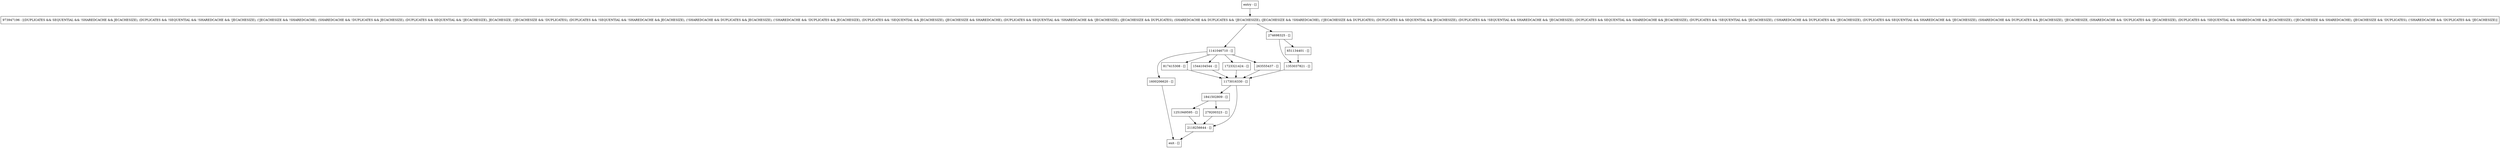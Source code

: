 digraph search {
node [shape=record];
1251949595 [label="1251949595 - []"];
1841502809 [label="1841502809 - []"];
1173016330 [label="1173016330 - []"];
817415308 [label="817415308 - []"];
1600206620 [label="1600206620 - []"];
entry [label="entry - []"];
exit [label="exit - []"];
1544104544 [label="1544104544 - []"];
973947196 [label="973947196 - [(DUPLICATES && SEQUENTIAL && !SHAREDCACHE && JECACHESIZE), (DUPLICATES && !SEQUENTIAL && !SHAREDCACHE && !JECACHESIZE), (!JECACHESIZE && !SHAREDCACHE), (SHAREDCACHE && !DUPLICATES && JECACHESIZE), (DUPLICATES && SEQUENTIAL && !JECACHESIZE), JECACHESIZE, (!JECACHESIZE && !DUPLICATES), (DUPLICATES && !SEQUENTIAL && !SHAREDCACHE && JECACHESIZE), (!SHAREDCACHE && DUPLICATES && JECACHESIZE), (!SHAREDCACHE && !DUPLICATES && JECACHESIZE), (DUPLICATES && !SEQUENTIAL && JECACHESIZE), (JECACHESIZE && SHAREDCACHE), (DUPLICATES && SEQUENTIAL && !SHAREDCACHE && !JECACHESIZE), (JECACHESIZE && DUPLICATES), (SHAREDCACHE && DUPLICATES && !JECACHESIZE), (JECACHESIZE && !SHAREDCACHE), (!JECACHESIZE && DUPLICATES), (DUPLICATES && SEQUENTIAL && JECACHESIZE), (DUPLICATES && !SEQUENTIAL && SHAREDCACHE && !JECACHESIZE), (DUPLICATES && SEQUENTIAL && SHAREDCACHE && JECACHESIZE), (DUPLICATES && !SEQUENTIAL && !JECACHESIZE), (!SHAREDCACHE && DUPLICATES && !JECACHESIZE), (DUPLICATES && SEQUENTIAL && SHAREDCACHE && !JECACHESIZE), (SHAREDCACHE && DUPLICATES && JECACHESIZE), !JECACHESIZE, (SHAREDCACHE && !DUPLICATES && !JECACHESIZE), (DUPLICATES && !SEQUENTIAL && SHAREDCACHE && JECACHESIZE), (!JECACHESIZE && SHAREDCACHE), (JECACHESIZE && !DUPLICATES), (!SHAREDCACHE && !DUPLICATES && !JECACHESIZE)]"];
1723321424 [label="1723321424 - []"];
1141046710 [label="1141046710 - []"];
274698325 [label="274698325 - []"];
651134401 [label="651134401 - []"];
2118256644 [label="2118256644 - []"];
279200323 [label="279200323 - []"];
263555437 [label="263555437 - []"];
1353037821 [label="1353037821 - []"];
entry;
exit;
1251949595 -> 2118256644;
1841502809 -> 1251949595;
1841502809 -> 279200323;
1173016330 -> 2118256644;
1173016330 -> 1841502809;
817415308 -> 1173016330;
1600206620 -> exit;
entry -> 973947196;
1544104544 -> 1173016330;
973947196 -> 1141046710;
973947196 -> 274698325;
1723321424 -> 1173016330;
1141046710 -> 1600206620;
1141046710 -> 1544104544;
1141046710 -> 1723321424;
1141046710 -> 263555437;
1141046710 -> 817415308;
274698325 -> 651134401;
274698325 -> 1353037821;
651134401 -> 1353037821;
2118256644 -> exit;
279200323 -> 2118256644;
263555437 -> 1173016330;
1353037821 -> 1173016330;
}
